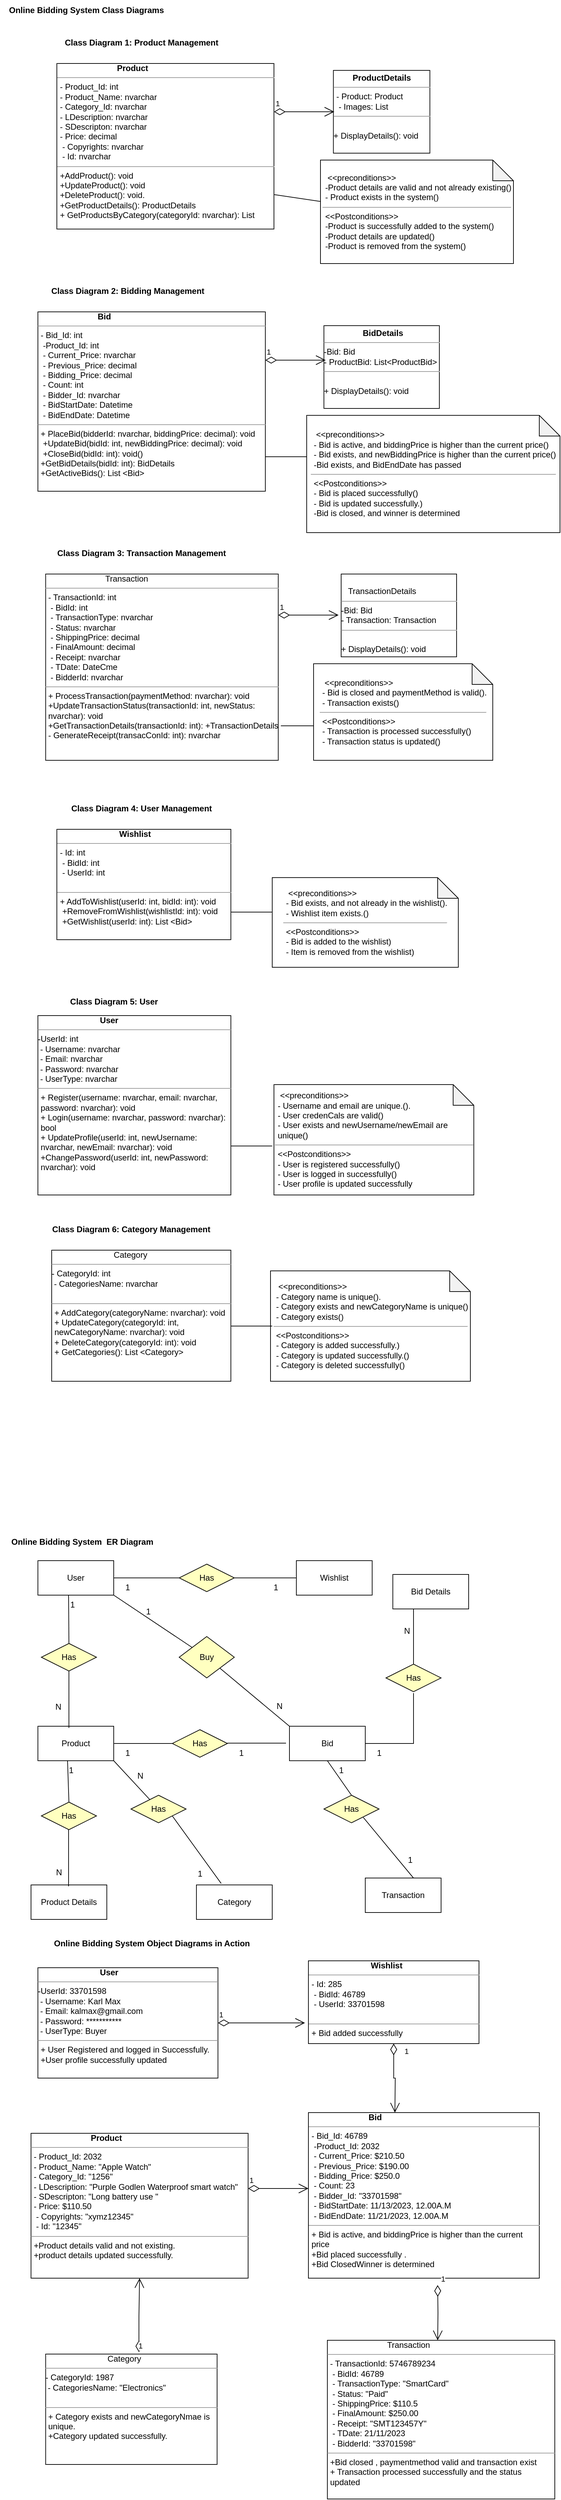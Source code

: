 <mxfile version="22.1.3" type="github">
  <diagram name="Page-1" id="OG9XARLu_X4fbzeJdVaa">
    <mxGraphModel dx="2646" dy="1519" grid="1" gridSize="10" guides="1" tooltips="1" connect="1" arrows="1" fold="1" page="1" pageScale="1" pageWidth="850" pageHeight="1100" math="0" shadow="0">
      <root>
        <mxCell id="0" />
        <mxCell id="1" parent="0" />
        <mxCell id="toqwwro1pnexpCAOvcfP-61" value="&amp;nbsp; &amp;nbsp; &amp;nbsp; &amp;nbsp; &amp;nbsp; &amp;nbsp; &amp;nbsp; &amp;nbsp; &amp;nbsp; &amp;nbsp; &amp;nbsp; &amp;nbsp; &amp;nbsp; &lt;b&gt;Product&lt;/b&gt;&lt;br&gt;&lt;hr size=&quot;1&quot;&gt;&lt;p style=&quot;margin:0px;margin-left:4px;&quot;&gt;- Product_Id: int&lt;/p&gt;&lt;p style=&quot;margin:0px;margin-left:4px;&quot;&gt;- Product_Name: nvarchar&lt;/p&gt;&lt;p style=&quot;margin:0px;margin-left:4px;&quot;&gt;- Category_Id: nvarchar&lt;/p&gt;&lt;p style=&quot;margin:0px;margin-left:4px;&quot;&gt;- LDescription: nvarchar&lt;br&gt;&lt;/p&gt;&lt;p style=&quot;margin:0px;margin-left:4px;&quot;&gt;- SDescripton: nvarchar&lt;br&gt;&lt;/p&gt;&lt;p style=&quot;margin:0px;margin-left:4px;&quot;&gt;- Price: decimal&amp;nbsp;&lt;/p&gt;&lt;p style=&quot;margin:0px;margin-left:4px;&quot;&gt;&amp;nbsp;- Copyrights: nvarchar&amp;nbsp;&lt;/p&gt;&lt;p style=&quot;margin:0px;margin-left:4px;&quot;&gt;&amp;nbsp;- Id: nvarchar&lt;/p&gt;&lt;hr size=&quot;1&quot;&gt;&lt;p style=&quot;margin:0px;margin-left:4px;&quot;&gt;+AddProduct(): void&amp;nbsp;&lt;/p&gt;&lt;p style=&quot;margin:0px;margin-left:4px;&quot;&gt;+UpdateProduct(): void&lt;br&gt;+DeleteProduct(): void.&lt;br&gt;+GetProductDetails(): ProductDetails&lt;br&gt;+ GetProductsByCategory(categoryId: nvarchar): List&lt;br&gt;&lt;/p&gt;" style="verticalAlign=top;align=left;overflow=fill;fontSize=12;fontFamily=Helvetica;html=1;whiteSpace=wrap;" parent="1" vertex="1">
          <mxGeometry x="-772.5" y="90" width="315" height="240" as="geometry" />
        </mxCell>
        <mxCell id="toqwwro1pnexpCAOvcfP-81" value="&lt;p style=&quot;border-color: var(--border-color); text-align: left; margin: 0px 0px 0px 4px;&quot;&gt;&amp;nbsp;&amp;lt;&amp;lt;preconditions&amp;gt;&amp;gt;&lt;/p&gt;&lt;p style=&quot;border-color: var(--border-color); text-align: left; margin: 0px 0px 0px 4px;&quot;&gt;-Product details are valid and not already existing()&lt;br style=&quot;border-color: var(--border-color);&quot;&gt;&lt;/p&gt;&lt;p style=&quot;border-color: var(--border-color); text-align: left; margin: 0px 0px 0px 4px;&quot;&gt;- Product exists in the system()&lt;br style=&quot;border-color: var(--border-color);&quot;&gt;&lt;/p&gt;&lt;hr style=&quot;border-color: var(--border-color); text-align: left;&quot; size=&quot;1&quot;&gt;&lt;p style=&quot;border-color: var(--border-color); text-align: left; margin: 0px 0px 0px 4px;&quot;&gt;&amp;lt;&amp;lt;Postconditions&amp;gt;&amp;gt;&lt;/p&gt;&lt;p style=&quot;border-color: var(--border-color); text-align: left; margin: 0px 0px 0px 4px;&quot;&gt;-Product is successfully added to the system()&lt;br style=&quot;border-color: var(--border-color);&quot;&gt;&lt;/p&gt;&lt;p style=&quot;border-color: var(--border-color); text-align: left; margin: 0px 0px 0px 4px;&quot;&gt;-Product details are updated()&lt;br style=&quot;border-color: var(--border-color);&quot;&gt;&lt;/p&gt;&lt;p style=&quot;border-color: var(--border-color); text-align: left; margin: 0px 0px 0px 4px;&quot;&gt;-Product is removed from the system()&lt;/p&gt;" style="shape=note;whiteSpace=wrap;html=1;backgroundOutline=1;darkOpacity=0.05;" parent="1" vertex="1">
          <mxGeometry x="-390" y="230" width="280" height="150" as="geometry" />
        </mxCell>
        <mxCell id="toqwwro1pnexpCAOvcfP-88" value="" style="endArrow=none;html=1;rounded=0;entryX=0;entryY=0.4;entryDx=0;entryDy=0;entryPerimeter=0;" parent="1" target="toqwwro1pnexpCAOvcfP-81" edge="1">
          <mxGeometry width="50" height="50" relative="1" as="geometry">
            <mxPoint x="-457.5" y="280" as="sourcePoint" />
            <mxPoint x="-397" y="280" as="targetPoint" />
            <Array as="points">
              <mxPoint x="-457.5" y="280" />
            </Array>
          </mxGeometry>
        </mxCell>
        <mxCell id="toqwwro1pnexpCAOvcfP-90" value="&lt;p style=&quot;margin:0px;margin-top:4px;text-align:center;&quot;&gt;&lt;b&gt;ProductDetails&lt;/b&gt;&lt;br&gt;&lt;/p&gt;&lt;hr size=&quot;1&quot;&gt;&lt;p style=&quot;margin:0px;margin-left:4px;&quot;&gt;- Product: Product&lt;/p&gt;&lt;p style=&quot;margin:0px;margin-left:4px;&quot;&gt;&amp;nbsp;- Images: List&amp;nbsp;&lt;br&gt;&lt;/p&gt;&lt;hr size=&quot;1&quot;&gt;&lt;p style=&quot;margin:0px;margin-left:4px;&quot;&gt;&amp;nbsp;&lt;/p&gt;+ DisplayDetails(): void&lt;p style=&quot;margin:0px;margin-left:4px;&quot;&gt;&lt;br&gt;&lt;/p&gt;" style="verticalAlign=top;align=left;overflow=fill;fontSize=12;fontFamily=Helvetica;html=1;whiteSpace=wrap;" parent="1" vertex="1">
          <mxGeometry x="-371.25" y="100" width="140" height="120" as="geometry" />
        </mxCell>
        <mxCell id="toqwwro1pnexpCAOvcfP-91" value="1" style="endArrow=open;html=1;endSize=12;startArrow=diamondThin;startSize=14;startFill=0;edgeStyle=orthogonalEdgeStyle;align=left;verticalAlign=bottom;rounded=0;" parent="1" edge="1">
          <mxGeometry x="-1" y="3" relative="1" as="geometry">
            <mxPoint x="-457.5" y="160" as="sourcePoint" />
            <mxPoint x="-370" y="160" as="targetPoint" />
          </mxGeometry>
        </mxCell>
        <mxCell id="toqwwro1pnexpCAOvcfP-92" value=" Class Diagram 1: Product Management" style="text;align=center;fontStyle=1;verticalAlign=middle;spacingLeft=3;spacingRight=3;strokeColor=none;rotatable=0;points=[[0,0.5],[1,0.5]];portConstraint=eastwest;html=1;" parent="1" vertex="1">
          <mxGeometry x="-810" y="40" width="320" height="40" as="geometry" />
        </mxCell>
        <mxCell id="toqwwro1pnexpCAOvcfP-93" value=" Class Diagram 2: Bidding Management" style="text;align=center;fontStyle=1;verticalAlign=middle;spacingLeft=3;spacingRight=3;strokeColor=none;rotatable=0;points=[[0,0.5],[1,0.5]];portConstraint=eastwest;html=1;" parent="1" vertex="1">
          <mxGeometry x="-830" y="400" width="320" height="40" as="geometry" />
        </mxCell>
        <mxCell id="toqwwro1pnexpCAOvcfP-94" value="&amp;nbsp; &amp;nbsp; &amp;nbsp; &amp;nbsp; &amp;nbsp; &amp;nbsp; &amp;nbsp; &amp;nbsp; &amp;nbsp; &amp;nbsp; &amp;nbsp; &amp;nbsp; &amp;nbsp;&lt;b&gt;  Bid&lt;/b&gt;&lt;br&gt;&lt;hr size=&quot;1&quot;&gt;&lt;p style=&quot;margin:0px;margin-left:4px;&quot;&gt;- Bid_Id: int&lt;/p&gt;&lt;p style=&quot;margin:0px;margin-left:4px;&quot;&gt;&amp;nbsp;-Product_Id: int&lt;/p&gt;&lt;p style=&quot;margin:0px;margin-left:4px;&quot;&gt;&amp;nbsp;- Current_Price: nvarchar&amp;nbsp;&lt;/p&gt;&lt;p style=&quot;margin:0px;margin-left:4px;&quot;&gt;&amp;nbsp;- Previous_Price: decimal&amp;nbsp;&lt;/p&gt;&lt;p style=&quot;margin:0px;margin-left:4px;&quot;&gt;&amp;nbsp;- Bidding_Price: decimal&lt;/p&gt;&lt;p style=&quot;margin:0px;margin-left:4px;&quot;&gt;&amp;nbsp;- Count: int&amp;nbsp;&lt;/p&gt;&lt;p style=&quot;margin:0px;margin-left:4px;&quot;&gt;&amp;nbsp;- Bidder_Id: nvarchar&amp;nbsp;&lt;/p&gt;&lt;p style=&quot;margin:0px;margin-left:4px;&quot;&gt;&amp;nbsp;- BidStartDate: Datetime&lt;/p&gt;&lt;p style=&quot;margin:0px;margin-left:4px;&quot;&gt;&amp;nbsp;- BidEndDate: Datetime&lt;br&gt;&lt;/p&gt;&lt;hr size=&quot;1&quot;&gt;&lt;p style=&quot;margin:0px;margin-left:4px;&quot;&gt;+ PlaceBid(bidderId: nvarchar, biddingPrice: decimal): void&lt;br&gt;&lt;/p&gt;&lt;p style=&quot;margin:0px;margin-left:4px;&quot;&gt;&amp;nbsp;+UpdateBid(bidId: int, newBiddingPrice: decimal): void&lt;br&gt;&lt;/p&gt;&lt;p style=&quot;margin:0px;margin-left:4px;&quot;&gt;&amp;nbsp;+CloseBid(bidId: int): void()&lt;br&gt;&lt;/p&gt;&lt;p style=&quot;margin:0px;margin-left:4px;&quot;&gt;+GetBidDetails(bidId: int): BidDetails&lt;br&gt;+GetActiveBids(): List &amp;lt;Bid&amp;gt;&lt;br&gt;&lt;/p&gt;" style="verticalAlign=top;align=left;overflow=fill;fontSize=12;fontFamily=Helvetica;html=1;whiteSpace=wrap;" parent="1" vertex="1">
          <mxGeometry x="-800" y="450" width="330" height="260" as="geometry" />
        </mxCell>
        <mxCell id="toqwwro1pnexpCAOvcfP-95" value="&lt;p style=&quot;border-color: var(--border-color); text-align: left; margin: 0px 0px 0px 4px;&quot;&gt;&amp;nbsp;&amp;lt;&amp;lt;preconditions&amp;gt;&amp;gt;&lt;/p&gt;&lt;p style=&quot;border-color: var(--border-color); text-align: left; margin: 0px 0px 0px 4px;&quot;&gt;- Bid is active, and biddingPrice is higher than the current price()&lt;br style=&quot;border-color: var(--border-color);&quot;&gt;&lt;/p&gt;&lt;p style=&quot;border-color: var(--border-color); text-align: left; margin: 0px 0px 0px 4px;&quot;&gt;- Bid exists, and newBiddingPrice is higher than the current price()&lt;br style=&quot;border-color: var(--border-color);&quot;&gt;&lt;/p&gt;&lt;p style=&quot;border-color: var(--border-color); text-align: left; margin: 0px 0px 0px 4px;&quot;&gt;-Bid exists, and BidEndDate has passed&lt;/p&gt;&lt;hr style=&quot;border-color: var(--border-color); text-align: left;&quot; size=&quot;1&quot;&gt;&lt;p style=&quot;border-color: var(--border-color); text-align: left; margin: 0px 0px 0px 4px;&quot;&gt;&amp;lt;&amp;lt;Postconditions&amp;gt;&amp;gt;&lt;/p&gt;&lt;p style=&quot;border-color: var(--border-color); text-align: left; margin: 0px 0px 0px 4px;&quot;&gt;- Bid is placed successfully()&lt;br style=&quot;border-color: var(--border-color);&quot;&gt;&lt;/p&gt;&lt;p style=&quot;border-color: var(--border-color); text-align: left; margin: 0px 0px 0px 4px;&quot;&gt;- Bid is updated successfully.)&lt;br style=&quot;border-color: var(--border-color);&quot;&gt;&lt;/p&gt;&lt;p style=&quot;border-color: var(--border-color); text-align: left; margin: 0px 0px 0px 4px;&quot;&gt;-Bid is closed, and winner is determined&lt;/p&gt;" style="shape=note;whiteSpace=wrap;html=1;backgroundOutline=1;darkOpacity=0.05;" parent="1" vertex="1">
          <mxGeometry x="-410" y="600" width="367.5" height="170" as="geometry" />
        </mxCell>
        <mxCell id="toqwwro1pnexpCAOvcfP-96" value="" style="endArrow=none;html=1;rounded=0;" parent="1" edge="1">
          <mxGeometry width="50" height="50" relative="1" as="geometry">
            <mxPoint x="-470" y="660" as="sourcePoint" />
            <mxPoint x="-410" y="660" as="targetPoint" />
            <Array as="points">
              <mxPoint x="-470" y="660" />
            </Array>
          </mxGeometry>
        </mxCell>
        <mxCell id="toqwwro1pnexpCAOvcfP-97" value="&lt;p style=&quot;margin:0px;margin-top:4px;text-align:center;&quot;&gt;&lt;b&gt;&amp;nbsp;BidDetails&lt;br&gt;&lt;/b&gt;&lt;/p&gt;&lt;hr size=&quot;1&quot;&gt;&lt;p style=&quot;margin:0px;margin-left:4px;&quot;&gt;&lt;/p&gt;-Bid: Bid&lt;br&gt;- ProductBid: List&amp;lt;ProductBid&amp;gt;&lt;hr size=&quot;1&quot;&gt;&lt;p style=&quot;margin:0px;margin-left:4px;&quot;&gt;&amp;nbsp;&lt;/p&gt;+ DisplayDetails(): void&lt;p style=&quot;margin:0px;margin-left:4px;&quot;&gt;&lt;br&gt;&lt;/p&gt;" style="verticalAlign=top;align=left;overflow=fill;fontSize=12;fontFamily=Helvetica;html=1;whiteSpace=wrap;" parent="1" vertex="1">
          <mxGeometry x="-385" y="470" width="167.5" height="120" as="geometry" />
        </mxCell>
        <mxCell id="toqwwro1pnexpCAOvcfP-98" value="1" style="endArrow=open;html=1;endSize=12;startArrow=diamondThin;startSize=14;startFill=0;edgeStyle=orthogonalEdgeStyle;align=left;verticalAlign=bottom;rounded=0;" parent="1" edge="1">
          <mxGeometry x="-1" y="3" relative="1" as="geometry">
            <mxPoint x="-470" y="520" as="sourcePoint" />
            <mxPoint x="-382.5" y="520" as="targetPoint" />
            <Array as="points">
              <mxPoint x="-435" y="520" />
              <mxPoint x="-435" y="520" />
            </Array>
          </mxGeometry>
        </mxCell>
        <mxCell id="toqwwro1pnexpCAOvcfP-99" value=" Class Diagram 3: Transaction Management" style="text;align=center;fontStyle=1;verticalAlign=middle;spacingLeft=3;spacingRight=3;strokeColor=none;rotatable=0;points=[[0,0.5],[1,0.5]];portConstraint=eastwest;html=1;" parent="1" vertex="1">
          <mxGeometry x="-810" y="780" width="320" height="40" as="geometry" />
        </mxCell>
        <mxCell id="toqwwro1pnexpCAOvcfP-101" value="&amp;nbsp; &amp;nbsp; &amp;nbsp; &amp;nbsp; &amp;nbsp; &amp;nbsp; &amp;nbsp; &amp;nbsp; &amp;nbsp; &amp;nbsp; &amp;nbsp; &amp;nbsp; &amp;nbsp;&lt;b&gt;&amp;nbsp;&lt;/b&gt;Transaction&lt;br&gt;&lt;hr size=&quot;1&quot;&gt;&lt;p style=&quot;margin:0px;margin-left:4px;&quot;&gt;- TransactionId: int&amp;nbsp;&lt;/p&gt;&lt;p style=&quot;margin:0px;margin-left:4px;&quot;&gt;&amp;nbsp;- BidId: int&amp;nbsp;&lt;/p&gt;&lt;p style=&quot;margin:0px;margin-left:4px;&quot;&gt;&amp;nbsp;- TransactionType: nvarchar&lt;/p&gt;&lt;p style=&quot;margin:0px;margin-left:4px;&quot;&gt;&amp;nbsp;- Status: nvarchar&amp;nbsp;&lt;/p&gt;&lt;p style=&quot;margin:0px;margin-left:4px;&quot;&gt;&amp;nbsp;- ShippingPrice: decimal&amp;nbsp;&lt;/p&gt;&lt;p style=&quot;margin:0px;margin-left:4px;&quot;&gt;&amp;nbsp;- FinalAmount: decimal&amp;nbsp;&lt;/p&gt;&lt;p style=&quot;margin:0px;margin-left:4px;&quot;&gt;&amp;nbsp;- Receipt: nvarchar&amp;nbsp;&lt;/p&gt;&lt;p style=&quot;margin:0px;margin-left:4px;&quot;&gt;&amp;nbsp;- TDate: DateCme&amp;nbsp;&lt;/p&gt;&lt;p style=&quot;margin:0px;margin-left:4px;&quot;&gt;&amp;nbsp;- BidderId: nvarchar&lt;br&gt;&lt;/p&gt;&lt;hr size=&quot;1&quot;&gt;&lt;p style=&quot;margin:0px;margin-left:4px;&quot;&gt;+ ProcessTransaction(paymentMethod: nvarchar): void&lt;br&gt;&lt;/p&gt;&lt;p style=&quot;margin:0px;margin-left:4px;&quot;&gt;+UpdateTransactionStatus(transactionId: int, newStatus: nvarchar): void&lt;br&gt;&lt;/p&gt;&lt;p style=&quot;margin:0px;margin-left:4px;&quot;&gt;+GetTransactionDetails(transactionId: int): +TransactionDetails&lt;br&gt; - GenerateReceipt(transacConId: int): nvarchar&lt;br&gt;&lt;/p&gt;" style="verticalAlign=top;align=left;overflow=fill;fontSize=12;fontFamily=Helvetica;html=1;whiteSpace=wrap;" parent="1" vertex="1">
          <mxGeometry x="-788.75" y="830" width="337.5" height="270" as="geometry" />
        </mxCell>
        <mxCell id="toqwwro1pnexpCAOvcfP-102" value="&lt;p style=&quot;border-color: var(--border-color); text-align: left; margin: 0px 0px 0px 4px;&quot;&gt;&amp;nbsp;&amp;lt;&amp;lt;preconditions&amp;gt;&amp;gt;&lt;/p&gt;&lt;p style=&quot;border-color: var(--border-color); text-align: left; margin: 0px 0px 0px 4px;&quot;&gt;-  Bid is closed and paymentMethod is valid().&lt;br style=&quot;border-color: var(--border-color);&quot;&gt;&lt;/p&gt;&lt;p style=&quot;border-color: var(--border-color); text-align: left; margin: 0px 0px 0px 4px;&quot;&gt;-  Transaction exists()&lt;/p&gt;&lt;hr style=&quot;border-color: var(--border-color); text-align: left;&quot; size=&quot;1&quot;&gt;&lt;p style=&quot;border-color: var(--border-color); text-align: left; margin: 0px 0px 0px 4px;&quot;&gt;&amp;lt;&amp;lt;Postconditions&amp;gt;&amp;gt;&lt;/p&gt;&lt;p style=&quot;border-color: var(--border-color); text-align: left; margin: 0px 0px 0px 4px;&quot;&gt;-  Transaction is processed successfully()&lt;br style=&quot;border-color: var(--border-color);&quot;&gt;&lt;/p&gt;&lt;p style=&quot;border-color: var(--border-color); text-align: left; margin: 0px 0px 0px 4px;&quot;&gt;-  Transaction status is updated()&lt;/p&gt;" style="shape=note;whiteSpace=wrap;html=1;backgroundOutline=1;darkOpacity=0.05;" parent="1" vertex="1">
          <mxGeometry x="-400" y="960" width="260" height="140" as="geometry" />
        </mxCell>
        <mxCell id="toqwwro1pnexpCAOvcfP-103" value="" style="endArrow=none;html=1;rounded=0;" parent="1" edge="1">
          <mxGeometry width="50" height="50" relative="1" as="geometry">
            <mxPoint x="-447.5" y="1050" as="sourcePoint" />
            <mxPoint x="-400" y="1050" as="targetPoint" />
            <Array as="points">
              <mxPoint x="-447.5" y="1050" />
            </Array>
          </mxGeometry>
        </mxCell>
        <mxCell id="toqwwro1pnexpCAOvcfP-104" value="&lt;p style=&quot;margin:0px;margin-top:4px;text-align:center;&quot;&gt;&lt;b&gt;&amp;nbsp;&lt;br&gt;&lt;/b&gt;&lt;/p&gt;&amp;nbsp; &amp;nbsp;TransactionDetails&lt;hr size=&quot;1&quot;&gt;&lt;p style=&quot;margin:0px;margin-left:4px;&quot;&gt;&lt;/p&gt;-Bid: Bid&lt;br&gt;-  Transaction: Transaction&lt;hr size=&quot;1&quot;&gt;&lt;p style=&quot;margin:0px;margin-left:4px;&quot;&gt;&amp;nbsp;&lt;/p&gt;+ DisplayDetails(): void&lt;p style=&quot;margin:0px;margin-left:4px;&quot;&gt;&lt;br&gt;&lt;/p&gt;" style="verticalAlign=top;align=left;overflow=fill;fontSize=12;fontFamily=Helvetica;html=1;whiteSpace=wrap;" parent="1" vertex="1">
          <mxGeometry x="-360" y="830" width="167.5" height="120" as="geometry" />
        </mxCell>
        <mxCell id="toqwwro1pnexpCAOvcfP-105" value="1" style="endArrow=open;html=1;endSize=12;startArrow=diamondThin;startSize=14;startFill=0;edgeStyle=orthogonalEdgeStyle;align=left;verticalAlign=bottom;rounded=0;" parent="1" edge="1">
          <mxGeometry x="-1" y="3" relative="1" as="geometry">
            <mxPoint x="-451.25" y="889.5" as="sourcePoint" />
            <mxPoint x="-363.75" y="889.5" as="targetPoint" />
          </mxGeometry>
        </mxCell>
        <mxCell id="toqwwro1pnexpCAOvcfP-108" value="  Class Diagram 4: User Management" style="text;align=center;fontStyle=1;verticalAlign=middle;spacingLeft=3;spacingRight=3;strokeColor=none;rotatable=0;points=[[0,0.5],[1,0.5]];portConstraint=eastwest;html=1;" parent="1" vertex="1">
          <mxGeometry x="-810" y="1140" width="320" height="60" as="geometry" />
        </mxCell>
        <mxCell id="toqwwro1pnexpCAOvcfP-109" value="&amp;nbsp; &amp;nbsp; &amp;nbsp; &amp;nbsp; &amp;nbsp; &amp;nbsp; &amp;nbsp; &amp;nbsp; &amp;nbsp; &amp;nbsp; &amp;nbsp; &amp;nbsp; &amp;nbsp;&lt;b&gt;&amp;nbsp;&lt;/b&gt; &lt;b&gt;Wishlist&lt;/b&gt;&lt;br&gt;&lt;hr size=&quot;1&quot;&gt;&lt;p style=&quot;margin:0px;margin-left:4px;&quot;&gt;- Id: int&amp;nbsp;&lt;/p&gt;&lt;p style=&quot;margin:0px;margin-left:4px;&quot;&gt;&amp;nbsp;- BidId: int&lt;/p&gt;&lt;p style=&quot;margin:0px;margin-left:4px;&quot;&gt;&amp;nbsp;- UserId: int&lt;br&gt;&lt;/p&gt;&lt;p style=&quot;margin:0px;margin-left:4px;&quot;&gt;&lt;br&gt;&lt;/p&gt;&lt;hr size=&quot;1&quot;&gt;&lt;p style=&quot;border-color: var(--border-color); margin: 0px 0px 0px 4px;&quot;&gt;+ AddToWishlist(userId: int, bidId: int): void&lt;br style=&quot;border-color: var(--border-color);&quot;&gt;&lt;/p&gt;&lt;p style=&quot;border-color: var(--border-color); margin: 0px 0px 0px 4px;&quot;&gt;&amp;nbsp;+RemoveFromWishlist(wishlistId: int): void&lt;br style=&quot;border-color: var(--border-color);&quot;&gt;&lt;/p&gt;&lt;p style=&quot;border-color: var(--border-color); margin: 0px 0px 0px 4px;&quot;&gt;&amp;nbsp;+GetWishlist(userId: int): List &amp;lt;Bid&amp;gt;&lt;/p&gt;" style="verticalAlign=top;align=left;overflow=fill;fontSize=12;fontFamily=Helvetica;html=1;whiteSpace=wrap;" parent="1" vertex="1">
          <mxGeometry x="-772.5" y="1200" width="252.5" height="160" as="geometry" />
        </mxCell>
        <mxCell id="toqwwro1pnexpCAOvcfP-110" value="&lt;p style=&quot;border-color: var(--border-color); text-align: left; margin: 0px 0px 0px 4px;&quot;&gt;&amp;nbsp;&amp;lt;&amp;lt;preconditions&amp;gt;&amp;gt;&lt;/p&gt;&lt;p style=&quot;border-color: var(--border-color); text-align: left; margin: 0px 0px 0px 4px;&quot;&gt;-   Bid exists, and not already in the wishlist().&lt;br style=&quot;border-color: var(--border-color);&quot;&gt;&lt;/p&gt;&lt;p style=&quot;border-color: var(--border-color); text-align: left; margin: 0px 0px 0px 4px;&quot;&gt;-   Wishlist item exists.()&lt;/p&gt;&lt;hr style=&quot;border-color: var(--border-color); text-align: left;&quot; size=&quot;1&quot;&gt;&lt;p style=&quot;border-color: var(--border-color); text-align: left; margin: 0px 0px 0px 4px;&quot;&gt;&amp;lt;&amp;lt;Postconditions&amp;gt;&amp;gt;&lt;/p&gt;&lt;p style=&quot;border-color: var(--border-color); text-align: left; margin: 0px 0px 0px 4px;&quot;&gt;-   Bid is added to the wishlist)&lt;br style=&quot;border-color: var(--border-color);&quot;&gt;&lt;/p&gt;&lt;p style=&quot;border-color: var(--border-color); text-align: left; margin: 0px 0px 0px 4px;&quot;&gt;-   Item is removed from the wishlist)&lt;/p&gt;" style="shape=note;whiteSpace=wrap;html=1;backgroundOutline=1;darkOpacity=0.05;" parent="1" vertex="1">
          <mxGeometry x="-460" y="1270" width="270" height="130" as="geometry" />
        </mxCell>
        <mxCell id="toqwwro1pnexpCAOvcfP-114" value="" style="endArrow=none;html=1;rounded=0;" parent="1" edge="1">
          <mxGeometry width="50" height="50" relative="1" as="geometry">
            <mxPoint x="-520" y="1320" as="sourcePoint" />
            <mxPoint x="-460" y="1320" as="targetPoint" />
            <Array as="points">
              <mxPoint x="-520" y="1320" />
            </Array>
          </mxGeometry>
        </mxCell>
        <mxCell id="toqwwro1pnexpCAOvcfP-115" value="   Class Diagram 5: User" style="text;align=center;fontStyle=1;verticalAlign=middle;spacingLeft=3;spacingRight=3;strokeColor=none;rotatable=0;points=[[0,0.5],[1,0.5]];portConstraint=eastwest;html=1;" parent="1" vertex="1">
          <mxGeometry x="-810" y="1420" width="240" height="60" as="geometry" />
        </mxCell>
        <mxCell id="toqwwro1pnexpCAOvcfP-116" value="&amp;nbsp; &amp;nbsp; &amp;nbsp; &amp;nbsp; &amp;nbsp; &amp;nbsp; &amp;nbsp; &amp;nbsp; &amp;nbsp; &amp;nbsp; &amp;nbsp; &amp;nbsp; &amp;nbsp;&lt;b&gt;&amp;nbsp;&amp;nbsp;User&lt;/b&gt;&lt;br&gt;&lt;hr size=&quot;1&quot;&gt;&lt;p style=&quot;margin:0px;margin-left:4px;&quot;&gt;&lt;/p&gt;-UserId: int&lt;br&gt;&amp;nbsp;- Username: nvarchar&lt;br&gt;&amp;nbsp;- Email: nvarchar&lt;br&gt;&amp;nbsp;- Password: nvarchar&lt;br&gt;&amp;nbsp;- UserType: nvarchar&lt;hr size=&quot;1&quot;&gt;&lt;p style=&quot;border-color: var(--border-color); margin: 0px 0px 0px 4px;&quot;&gt;+ Register(username: nvarchar, email: nvarchar, password: nvarchar): void&lt;br&gt;&lt;/p&gt;&lt;p style=&quot;border-color: var(--border-color); margin: 0px 0px 0px 4px;&quot;&gt;+ Login(username: nvarchar, password: nvarchar): bool&lt;br&gt;&lt;/p&gt;&lt;p style=&quot;border-color: var(--border-color); margin: 0px 0px 0px 4px;&quot;&gt;+ UpdateProfile(userId: int, newUsername: nvarchar, newEmail: nvarchar): void&lt;br&gt;&lt;/p&gt;&lt;p style=&quot;border-color: var(--border-color); margin: 0px 0px 0px 4px;&quot;&gt;+ChangePassword(userId: int, newPassword: nvarchar): void&lt;br&gt;&lt;/p&gt;" style="verticalAlign=top;align=left;overflow=fill;fontSize=12;fontFamily=Helvetica;html=1;whiteSpace=wrap;" parent="1" vertex="1">
          <mxGeometry x="-800" y="1470" width="280" height="260" as="geometry" />
        </mxCell>
        <mxCell id="toqwwro1pnexpCAOvcfP-117" value="&lt;p style=&quot;border-color: var(--border-color); text-align: left; margin: 0px 0px 0px 4px;&quot;&gt;&amp;nbsp;&amp;lt;&amp;lt;preconditions&amp;gt;&amp;gt;&lt;/p&gt;&lt;p style=&quot;border-color: var(--border-color); text-align: left; margin: 0px 0px 0px 4px;&quot;&gt;-    Username and email are unique.().&lt;br style=&quot;border-color: var(--border-color);&quot;&gt;&lt;/p&gt;&lt;p style=&quot;border-color: var(--border-color); text-align: left; margin: 0px 0px 0px 4px;&quot;&gt;-    User credenCals are valid()&lt;/p&gt;&lt;p style=&quot;border-color: var(--border-color); text-align: left; margin: 0px 0px 0px 4px;&quot;&gt;- User exists and newUsername/newEmail are unique()&lt;br&gt;&lt;/p&gt;&lt;hr style=&quot;border-color: var(--border-color); text-align: left;&quot; size=&quot;1&quot;&gt;&lt;p style=&quot;border-color: var(--border-color); text-align: left; margin: 0px 0px 0px 4px;&quot;&gt;&amp;lt;&amp;lt;Postconditions&amp;gt;&amp;gt;&lt;/p&gt;&lt;p style=&quot;border-color: var(--border-color); text-align: left; margin: 0px 0px 0px 4px;&quot;&gt;-    User is registered successfully()&lt;br style=&quot;border-color: var(--border-color);&quot;&gt;&lt;/p&gt;&lt;p style=&quot;border-color: var(--border-color); text-align: left; margin: 0px 0px 0px 4px;&quot;&gt;- User is logged in successfully()&lt;/p&gt;&lt;p style=&quot;border-color: var(--border-color); text-align: left; margin: 0px 0px 0px 4px;&quot;&gt;- User profile is updated successfully&lt;br&gt;&lt;/p&gt;" style="shape=note;whiteSpace=wrap;html=1;backgroundOutline=1;darkOpacity=0.05;" parent="1" vertex="1">
          <mxGeometry x="-457.5" y="1570" width="290" height="160" as="geometry" />
        </mxCell>
        <mxCell id="toqwwro1pnexpCAOvcfP-118" value="" style="endArrow=none;html=1;rounded=0;" parent="1" edge="1">
          <mxGeometry width="50" height="50" relative="1" as="geometry">
            <mxPoint x="-520" y="1659" as="sourcePoint" />
            <mxPoint x="-460" y="1659" as="targetPoint" />
            <Array as="points">
              <mxPoint x="-520" y="1659" />
            </Array>
          </mxGeometry>
        </mxCell>
        <mxCell id="toqwwro1pnexpCAOvcfP-120" value="&amp;nbsp; &amp;nbsp; &amp;nbsp; &amp;nbsp; &amp;nbsp; &amp;nbsp; &amp;nbsp; &amp;nbsp; &amp;nbsp; &amp;nbsp; &amp;nbsp; &amp;nbsp; &amp;nbsp;&lt;b&gt;&amp;nbsp;&lt;/b&gt; Category&lt;br&gt;&lt;hr size=&quot;1&quot;&gt;&lt;p style=&quot;margin:0px;margin-left:4px;&quot;&gt;&lt;/p&gt;- CategoryId: int&lt;br&gt;&amp;nbsp;- CategoriesName: nvarchar&lt;br&gt;&lt;br&gt;&lt;hr size=&quot;1&quot;&gt;&lt;p style=&quot;border-color: var(--border-color); margin: 0px 0px 0px 4px;&quot;&gt;+ AddCategory(categoryName: nvarchar): void&lt;br&gt;&lt;/p&gt;&lt;p style=&quot;border-color: var(--border-color); margin: 0px 0px 0px 4px;&quot;&gt;+ UpdateCategory(categoryId: int, newCategoryName: nvarchar): void&lt;/p&gt;&lt;p style=&quot;border-color: var(--border-color); margin: 0px 0px 0px 4px;&quot;&gt;+ DeleteCategory(categoryId: int): void&lt;br&gt;&lt;/p&gt;&lt;p style=&quot;border-color: var(--border-color); margin: 0px 0px 0px 4px;&quot;&gt;+ GetCategories(): List &amp;lt;Category&amp;gt;&lt;br&gt;&lt;/p&gt;" style="verticalAlign=top;align=left;overflow=fill;fontSize=12;fontFamily=Helvetica;html=1;whiteSpace=wrap;" parent="1" vertex="1">
          <mxGeometry x="-780" y="1810" width="260" height="190" as="geometry" />
        </mxCell>
        <mxCell id="toqwwro1pnexpCAOvcfP-121" value="&lt;p style=&quot;border-color: var(--border-color); text-align: left; margin: 0px 0px 0px 4px;&quot;&gt;&amp;nbsp;&amp;lt;&amp;lt;preconditions&amp;gt;&amp;gt;&lt;/p&gt;&lt;p style=&quot;border-color: var(--border-color); text-align: left; margin: 0px 0px 0px 4px;&quot;&gt;-     Category name is unique().&lt;br style=&quot;border-color: var(--border-color);&quot;&gt;&lt;/p&gt;&lt;p style=&quot;border-color: var(--border-color); text-align: left; margin: 0px 0px 0px 4px;&quot;&gt;-    Category exists and newCategoryName is unique()&lt;/p&gt;&lt;p style=&quot;border-color: var(--border-color); text-align: left; margin: 0px 0px 0px 4px;&quot;&gt;-  Category exists()&lt;br&gt;&lt;/p&gt;&lt;hr style=&quot;border-color: var(--border-color); text-align: left;&quot; size=&quot;1&quot;&gt;&lt;p style=&quot;border-color: var(--border-color); text-align: left; margin: 0px 0px 0px 4px;&quot;&gt;&amp;lt;&amp;lt;Postconditions&amp;gt;&amp;gt;&lt;/p&gt;&lt;p style=&quot;border-color: var(--border-color); text-align: left; margin: 0px 0px 0px 4px;&quot;&gt;-     Category is added successfully.)&lt;br style=&quot;border-color: var(--border-color);&quot;&gt;&lt;/p&gt;&lt;p style=&quot;border-color: var(--border-color); text-align: left; margin: 0px 0px 0px 4px;&quot;&gt;-  Category is updated successfully.()&lt;/p&gt;&lt;p style=&quot;border-color: var(--border-color); text-align: left; margin: 0px 0px 0px 4px;&quot;&gt;-  Category is deleted successfully()&lt;br&gt;&lt;/p&gt;" style="shape=note;whiteSpace=wrap;html=1;backgroundOutline=1;darkOpacity=0.05;" parent="1" vertex="1">
          <mxGeometry x="-462.5" y="1840" width="290" height="160" as="geometry" />
        </mxCell>
        <mxCell id="toqwwro1pnexpCAOvcfP-122" value="" style="endArrow=none;html=1;rounded=0;" parent="1" edge="1">
          <mxGeometry width="50" height="50" relative="1" as="geometry">
            <mxPoint x="-520" y="1920" as="sourcePoint" />
            <mxPoint x="-460" y="1920" as="targetPoint" />
            <Array as="points">
              <mxPoint x="-520" y="1920" />
            </Array>
          </mxGeometry>
        </mxCell>
        <mxCell id="toqwwro1pnexpCAOvcfP-123" value="    Class Diagram 6: Category Management" style="text;align=center;fontStyle=1;verticalAlign=middle;spacingLeft=3;spacingRight=3;strokeColor=none;rotatable=0;points=[[0,0.5],[1,0.5]];portConstraint=eastwest;html=1;" parent="1" vertex="1">
          <mxGeometry x="-810" y="1750" width="290" height="60" as="geometry" />
        </mxCell>
        <mxCell id="Ex11wSimxwhSGa5WxFOl-30" value="&amp;nbsp; &amp;nbsp; &amp;nbsp; &amp;nbsp; &amp;nbsp; &amp;nbsp; &amp;nbsp; &amp;nbsp; &amp;nbsp; &amp;nbsp; &amp;nbsp; &amp;nbsp; &amp;nbsp;&lt;b&gt;&amp;nbsp;&lt;/b&gt; Category&lt;br&gt;&lt;hr size=&quot;1&quot;&gt;&lt;p style=&quot;margin:0px;margin-left:4px;&quot;&gt;&lt;/p&gt;- CategoryId: 1987&lt;br&gt;&amp;nbsp;- CategoriesName: &quot;Electronics&quot;&lt;br&gt;&lt;br&gt;&lt;hr size=&quot;1&quot;&gt;&lt;p style=&quot;border-color: var(--border-color); margin: 0px 0px 0px 4px;&quot;&gt;+ Category exists and newCategoryNmae is unique.&lt;/p&gt;&lt;p style=&quot;border-color: var(--border-color); margin: 0px 0px 0px 4px;&quot;&gt;+Category updated successfully.&lt;/p&gt;" style="verticalAlign=top;align=left;overflow=fill;fontSize=12;fontFamily=Helvetica;html=1;whiteSpace=wrap;" vertex="1" parent="1">
          <mxGeometry x="-788.75" y="3410" width="248.75" height="160" as="geometry" />
        </mxCell>
        <mxCell id="Ex11wSimxwhSGa5WxFOl-36" value="Online Bidding System Object Diagrams in Action" style="text;align=center;fontStyle=1;verticalAlign=middle;spacingLeft=3;spacingRight=3;strokeColor=none;rotatable=0;points=[[0,0.5],[1,0.5]];portConstraint=eastwest;html=1;" vertex="1" parent="1">
          <mxGeometry x="-795" y="2800" width="320" height="30" as="geometry" />
        </mxCell>
        <mxCell id="Ex11wSimxwhSGa5WxFOl-40" value="&amp;nbsp; &amp;nbsp; &amp;nbsp; &amp;nbsp; &amp;nbsp; &amp;nbsp; &amp;nbsp; &amp;nbsp; &amp;nbsp; &amp;nbsp; &amp;nbsp; &amp;nbsp; &amp;nbsp;&lt;b&gt;&amp;nbsp; User&lt;/b&gt;&lt;br&gt;&lt;hr size=&quot;1&quot;&gt;&lt;p style=&quot;margin:0px;margin-left:4px;&quot;&gt;&lt;/p&gt;-UserId: 33701598&lt;br&gt;&amp;nbsp;- Username: Karl Max&lt;br&gt;&amp;nbsp;- Email: kalmax@gmail.com&lt;br&gt;&amp;nbsp;- Password: ***********&lt;br&gt;&amp;nbsp;- UserType: Buyer&lt;hr size=&quot;1&quot;&gt;&lt;p style=&quot;border-color: var(--border-color); margin: 0px 0px 0px 4px;&quot;&gt;+ User Registered and logged in Successfully.&lt;/p&gt;&lt;p style=&quot;border-color: var(--border-color); margin: 0px 0px 0px 4px;&quot;&gt;+User profile successfully updated&lt;/p&gt;" style="verticalAlign=top;align=left;overflow=fill;fontSize=12;fontFamily=Helvetica;html=1;whiteSpace=wrap;" vertex="1" parent="1">
          <mxGeometry x="-800" y="2850" width="261.25" height="160" as="geometry" />
        </mxCell>
        <mxCell id="Ex11wSimxwhSGa5WxFOl-43" value="&amp;nbsp; &amp;nbsp; &amp;nbsp; &amp;nbsp; &amp;nbsp; &amp;nbsp; &amp;nbsp; &amp;nbsp; &amp;nbsp; &amp;nbsp; &amp;nbsp; &amp;nbsp; &amp;nbsp;&lt;b&gt;&amp;nbsp;&lt;/b&gt; &lt;b&gt;Wishlist&lt;/b&gt;&lt;br&gt;&lt;hr size=&quot;1&quot;&gt;&lt;p style=&quot;margin:0px;margin-left:4px;&quot;&gt;- Id: 285&lt;/p&gt;&lt;p style=&quot;margin:0px;margin-left:4px;&quot;&gt;&amp;nbsp;- BidId: 46789&lt;/p&gt;&lt;p style=&quot;margin:0px;margin-left:4px;&quot;&gt;&amp;nbsp;- UserId: 33701598&lt;br&gt;&lt;/p&gt;&lt;p style=&quot;margin:0px;margin-left:4px;&quot;&gt;&lt;br&gt;&lt;/p&gt;&lt;hr size=&quot;1&quot;&gt;&lt;p style=&quot;border-color: var(--border-color); margin: 0px 0px 0px 4px;&quot;&gt;+ Bid added successfully&lt;/p&gt;" style="verticalAlign=top;align=left;overflow=fill;fontSize=12;fontFamily=Helvetica;html=1;whiteSpace=wrap;" vertex="1" parent="1">
          <mxGeometry x="-407.5" y="2840" width="247.5" height="120" as="geometry" />
        </mxCell>
        <mxCell id="Ex11wSimxwhSGa5WxFOl-44" value="&amp;nbsp; &amp;nbsp; &amp;nbsp; &amp;nbsp; &amp;nbsp; &amp;nbsp; &amp;nbsp; &amp;nbsp; &amp;nbsp; &amp;nbsp; &amp;nbsp; &amp;nbsp; &amp;nbsp; &lt;b&gt;Product&lt;/b&gt;&lt;br&gt;&lt;hr size=&quot;1&quot;&gt;&lt;p style=&quot;margin:0px;margin-left:4px;&quot;&gt;- Product_Id: 2032&lt;/p&gt;&lt;p style=&quot;margin:0px;margin-left:4px;&quot;&gt;- Product_Name: &quot;Apple Watch&quot;&lt;/p&gt;&lt;p style=&quot;margin:0px;margin-left:4px;&quot;&gt;- Category_Id: &quot;1256&quot;&lt;/p&gt;&lt;p style=&quot;margin:0px;margin-left:4px;&quot;&gt;- LDescription: &quot;Purple Godlen Waterproof smart watch&quot;&lt;br&gt;&lt;/p&gt;&lt;p style=&quot;margin:0px;margin-left:4px;&quot;&gt;- SDescripton: &quot;Long battery use &quot;&lt;br&gt;&lt;/p&gt;&lt;p style=&quot;margin:0px;margin-left:4px;&quot;&gt;- Price: $110.50&lt;/p&gt;&lt;p style=&quot;margin:0px;margin-left:4px;&quot;&gt;&amp;nbsp;- Copyrights: &quot;xymz12345&quot;&amp;nbsp;&lt;/p&gt;&lt;p style=&quot;margin:0px;margin-left:4px;&quot;&gt;&amp;nbsp;- Id: &quot;12345&quot;&lt;/p&gt;&lt;hr size=&quot;1&quot;&gt;&lt;p style=&quot;margin:0px;margin-left:4px;&quot;&gt;+Product details valid and not existing.&lt;/p&gt;&lt;p style=&quot;margin:0px;margin-left:4px;&quot;&gt;+product details updated successfully.&lt;/p&gt;" style="verticalAlign=top;align=left;overflow=fill;fontSize=12;fontFamily=Helvetica;html=1;whiteSpace=wrap;" vertex="1" parent="1">
          <mxGeometry x="-810" y="3090" width="315" height="210" as="geometry" />
        </mxCell>
        <mxCell id="Ex11wSimxwhSGa5WxFOl-45" value="&amp;nbsp; &amp;nbsp; &amp;nbsp; &amp;nbsp; &amp;nbsp; &amp;nbsp; &amp;nbsp; &amp;nbsp; &amp;nbsp; &amp;nbsp; &amp;nbsp; &amp;nbsp; &amp;nbsp;&lt;b&gt;  Bid&lt;/b&gt;&lt;br&gt;&lt;hr size=&quot;1&quot;&gt;&lt;p style=&quot;margin:0px;margin-left:4px;&quot;&gt;- Bid_Id: 46789&lt;/p&gt;&lt;p style=&quot;margin:0px;margin-left:4px;&quot;&gt;&amp;nbsp;-Product_Id: 2032&lt;/p&gt;&lt;p style=&quot;margin:0px;margin-left:4px;&quot;&gt;&amp;nbsp;- Current_Price: $210.50&amp;nbsp;&lt;/p&gt;&lt;p style=&quot;margin:0px;margin-left:4px;&quot;&gt;&amp;nbsp;- Previous_Price: $190.00&lt;/p&gt;&lt;p style=&quot;margin:0px;margin-left:4px;&quot;&gt;&amp;nbsp;- Bidding_Price: $250.0&lt;/p&gt;&lt;p style=&quot;margin:0px;margin-left:4px;&quot;&gt;&amp;nbsp;- Count: 23&lt;/p&gt;&lt;p style=&quot;margin:0px;margin-left:4px;&quot;&gt;&amp;nbsp;- Bidder_Id: &quot;33701598&quot;&amp;nbsp;&lt;/p&gt;&lt;p style=&quot;margin:0px;margin-left:4px;&quot;&gt;&amp;nbsp;- BidStartDate: 11/13/2023, 12.00A.M&lt;/p&gt;&lt;p style=&quot;margin:0px;margin-left:4px;&quot;&gt;&amp;nbsp;- BidEndDate: 11/21/2023, 12.00A.M&lt;br&gt;&lt;/p&gt;&lt;hr size=&quot;1&quot;&gt;&lt;p style=&quot;margin:0px;margin-left:4px;&quot;&gt;+ Bid is active, and biddingPrice is higher than the current price&lt;/p&gt;&lt;p style=&quot;margin:0px;margin-left:4px;&quot;&gt;+Bid placed successfully .&lt;/p&gt;&lt;p style=&quot;margin:0px;margin-left:4px;&quot;&gt;+Bid ClosedWinner is determined&lt;/p&gt;" style="verticalAlign=top;align=left;overflow=fill;fontSize=12;fontFamily=Helvetica;html=1;whiteSpace=wrap;" vertex="1" parent="1">
          <mxGeometry x="-407.5" y="3060" width="335" height="240" as="geometry" />
        </mxCell>
        <mxCell id="Ex11wSimxwhSGa5WxFOl-46" value="&amp;nbsp; &amp;nbsp; &amp;nbsp; &amp;nbsp; &amp;nbsp; &amp;nbsp; &amp;nbsp; &amp;nbsp; &amp;nbsp; &amp;nbsp; &amp;nbsp; &amp;nbsp; &amp;nbsp;&lt;b&gt;&amp;nbsp;&lt;/b&gt;Transaction&lt;br&gt;&lt;hr size=&quot;1&quot;&gt;&lt;p style=&quot;margin:0px;margin-left:4px;&quot;&gt;- TransactionId: 5746789234&lt;/p&gt;&lt;p style=&quot;margin:0px;margin-left:4px;&quot;&gt;&amp;nbsp;- BidId: 46789&lt;/p&gt;&lt;p style=&quot;margin:0px;margin-left:4px;&quot;&gt;&amp;nbsp;- TransactionType: &quot;SmartCard&quot;&lt;/p&gt;&lt;p style=&quot;margin:0px;margin-left:4px;&quot;&gt;&amp;nbsp;- Status: &quot;Paid&quot;&amp;nbsp;&lt;/p&gt;&lt;p style=&quot;margin:0px;margin-left:4px;&quot;&gt;&amp;nbsp;- ShippingPrice: $110.5&amp;nbsp;&lt;/p&gt;&lt;p style=&quot;margin:0px;margin-left:4px;&quot;&gt;&amp;nbsp;- FinalAmount: $250.00&amp;nbsp;&lt;/p&gt;&lt;p style=&quot;margin:0px;margin-left:4px;&quot;&gt;&amp;nbsp;- Receipt: &quot;SMT123457Y&quot;&lt;/p&gt;&lt;p style=&quot;margin:0px;margin-left:4px;&quot;&gt;&amp;nbsp;- TDate: 21/11/2023&lt;/p&gt;&lt;p style=&quot;margin:0px;margin-left:4px;&quot;&gt;&amp;nbsp;- BidderId: &quot;33701598&quot;&lt;br&gt;&lt;/p&gt;&lt;hr size=&quot;1&quot;&gt;&lt;p style=&quot;margin:0px;margin-left:4px;&quot;&gt;+Bid closed , paymentmethod valid and transaction exist&lt;/p&gt;&lt;p style=&quot;margin:0px;margin-left:4px;&quot;&gt;+ Transaction processed successfully and the status&amp;nbsp; updated&lt;/p&gt;" style="verticalAlign=top;align=left;overflow=fill;fontSize=12;fontFamily=Helvetica;html=1;whiteSpace=wrap;" vertex="1" parent="1">
          <mxGeometry x="-380" y="3390" width="330" height="230" as="geometry" />
        </mxCell>
        <mxCell id="Ex11wSimxwhSGa5WxFOl-56" value="1" style="endArrow=open;html=1;endSize=12;startArrow=diamondThin;startSize=14;startFill=0;edgeStyle=orthogonalEdgeStyle;align=left;verticalAlign=bottom;rounded=0;" edge="1" parent="1" source="Ex11wSimxwhSGa5WxFOl-43">
          <mxGeometry x="-0.609" y="14" relative="1" as="geometry">
            <mxPoint x="-310" y="2980" as="sourcePoint" />
            <mxPoint x="-282" y="3060" as="targetPoint" />
            <mxPoint as="offset" />
          </mxGeometry>
        </mxCell>
        <mxCell id="Ex11wSimxwhSGa5WxFOl-57" value="1" style="endArrow=open;html=1;endSize=12;startArrow=diamondThin;startSize=14;startFill=0;edgeStyle=orthogonalEdgeStyle;align=left;verticalAlign=bottom;rounded=0;" edge="1" parent="1">
          <mxGeometry x="-1" y="3" relative="1" as="geometry">
            <mxPoint x="-495" y="3170" as="sourcePoint" />
            <mxPoint x="-407.5" y="3170" as="targetPoint" />
          </mxGeometry>
        </mxCell>
        <mxCell id="Ex11wSimxwhSGa5WxFOl-58" value="1" style="endArrow=open;html=1;endSize=12;startArrow=diamondThin;startSize=14;startFill=0;edgeStyle=orthogonalEdgeStyle;align=left;verticalAlign=bottom;rounded=0;entryX=0.485;entryY=0;entryDx=0;entryDy=0;entryPerimeter=0;" edge="1" parent="1" target="Ex11wSimxwhSGa5WxFOl-46">
          <mxGeometry x="-1" y="3" relative="1" as="geometry">
            <mxPoint x="-220" y="3310" as="sourcePoint" />
            <mxPoint x="-92.5" y="3350" as="targetPoint" />
          </mxGeometry>
        </mxCell>
        <mxCell id="Ex11wSimxwhSGa5WxFOl-60" value="1" style="endArrow=open;html=1;endSize=12;startArrow=diamondThin;startSize=14;startFill=0;edgeStyle=orthogonalEdgeStyle;align=left;verticalAlign=bottom;rounded=0;entryX=0.5;entryY=1;entryDx=0;entryDy=0;exitX=0.544;exitY=-0.018;exitDx=0;exitDy=0;exitPerimeter=0;" edge="1" parent="1" source="Ex11wSimxwhSGa5WxFOl-30" target="Ex11wSimxwhSGa5WxFOl-44">
          <mxGeometry x="-1" y="3" relative="1" as="geometry">
            <mxPoint x="-680" y="3400" as="sourcePoint" />
            <mxPoint x="-602.5" y="3330" as="targetPoint" />
          </mxGeometry>
        </mxCell>
        <mxCell id="Ex11wSimxwhSGa5WxFOl-61" value="1" style="endArrow=open;html=1;endSize=12;startArrow=diamondThin;startSize=14;startFill=0;edgeStyle=orthogonalEdgeStyle;align=left;verticalAlign=bottom;rounded=0;exitX=1;exitY=0.5;exitDx=0;exitDy=0;" edge="1" parent="1" source="Ex11wSimxwhSGa5WxFOl-40">
          <mxGeometry x="-1" y="3" relative="1" as="geometry">
            <mxPoint x="-500" y="2930" as="sourcePoint" />
            <mxPoint x="-412.5" y="2930" as="targetPoint" />
          </mxGeometry>
        </mxCell>
        <mxCell id="Ex11wSimxwhSGa5WxFOl-111" value="Has" style="rhombus;whiteSpace=wrap;html=1;fontColor=#000000;fillColor=#ffffc0;strokeColor=#000000;" vertex="1" parent="1">
          <mxGeometry x="-595" y="2265" width="80" height="40" as="geometry" />
        </mxCell>
        <mxCell id="Ex11wSimxwhSGa5WxFOl-112" value="User" style="html=1;whiteSpace=wrap;" vertex="1" parent="1">
          <mxGeometry x="-800" y="2260" width="110" height="50" as="geometry" />
        </mxCell>
        <mxCell id="Ex11wSimxwhSGa5WxFOl-113" value="Product" style="html=1;whiteSpace=wrap;" vertex="1" parent="1">
          <mxGeometry x="-800" y="2500" width="110" height="50" as="geometry" />
        </mxCell>
        <mxCell id="Ex11wSimxwhSGa5WxFOl-114" value="Product Details" style="html=1;whiteSpace=wrap;" vertex="1" parent="1">
          <mxGeometry x="-810" y="2730" width="110" height="50" as="geometry" />
        </mxCell>
        <mxCell id="Ex11wSimxwhSGa5WxFOl-115" value="Wishlist" style="html=1;whiteSpace=wrap;" vertex="1" parent="1">
          <mxGeometry x="-425" y="2260" width="110" height="50" as="geometry" />
        </mxCell>
        <mxCell id="Ex11wSimxwhSGa5WxFOl-116" value="Transaction" style="html=1;whiteSpace=wrap;" vertex="1" parent="1">
          <mxGeometry x="-325" y="2720" width="110" height="50" as="geometry" />
        </mxCell>
        <mxCell id="Ex11wSimxwhSGa5WxFOl-117" value="Category" style="html=1;whiteSpace=wrap;" vertex="1" parent="1">
          <mxGeometry x="-570" y="2730" width="110" height="50" as="geometry" />
        </mxCell>
        <mxCell id="Ex11wSimxwhSGa5WxFOl-118" value="Bid" style="html=1;whiteSpace=wrap;" vertex="1" parent="1">
          <mxGeometry x="-435" y="2500" width="110" height="50" as="geometry" />
        </mxCell>
        <mxCell id="Ex11wSimxwhSGa5WxFOl-119" value="Bid Details" style="html=1;whiteSpace=wrap;" vertex="1" parent="1">
          <mxGeometry x="-285" y="2280" width="110" height="50" as="geometry" />
        </mxCell>
        <mxCell id="Ex11wSimxwhSGa5WxFOl-120" value="Buy" style="rhombus;whiteSpace=wrap;html=1;fontColor=#000000;fillColor=#ffffc0;strokeColor=#000000;" vertex="1" parent="1">
          <mxGeometry x="-595" y="2370" width="80" height="60" as="geometry" />
        </mxCell>
        <mxCell id="Ex11wSimxwhSGa5WxFOl-121" value="Has" style="rhombus;whiteSpace=wrap;html=1;fontColor=#000000;fillColor=#ffffc0;strokeColor=#000000;" vertex="1" parent="1">
          <mxGeometry x="-795" y="2610" width="80" height="40" as="geometry" />
        </mxCell>
        <mxCell id="Ex11wSimxwhSGa5WxFOl-122" value="Has" style="rhombus;whiteSpace=wrap;html=1;fontColor=#000000;fillColor=#ffffc0;strokeColor=#000000;" vertex="1" parent="1">
          <mxGeometry x="-665" y="2600" width="80" height="40" as="geometry" />
        </mxCell>
        <mxCell id="Ex11wSimxwhSGa5WxFOl-123" value="Has" style="rhombus;whiteSpace=wrap;html=1;fontColor=#000000;fillColor=#ffffc0;strokeColor=#000000;" vertex="1" parent="1">
          <mxGeometry x="-295" y="2410" width="80" height="40" as="geometry" />
        </mxCell>
        <mxCell id="Ex11wSimxwhSGa5WxFOl-124" value="Has" style="rhombus;whiteSpace=wrap;html=1;fontColor=#000000;fillColor=#ffffc0;strokeColor=#000000;" vertex="1" parent="1">
          <mxGeometry x="-385" y="2600" width="80" height="40" as="geometry" />
        </mxCell>
        <mxCell id="Ex11wSimxwhSGa5WxFOl-125" value="" style="endArrow=none;html=1;rounded=0;align=center;verticalAlign=top;endFill=0;labelBackgroundColor=none;exitX=0.5;exitY=1;exitDx=0;exitDy=0;entryX=0.409;entryY=0.049;entryDx=0;entryDy=0;entryPerimeter=0;" edge="1" parent="1" target="Ex11wSimxwhSGa5WxFOl-113">
          <mxGeometry relative="1" as="geometry">
            <mxPoint x="-755" y="2420" as="sourcePoint" />
            <mxPoint x="-755" y="2490" as="targetPoint" />
          </mxGeometry>
        </mxCell>
        <mxCell id="Ex11wSimxwhSGa5WxFOl-126" value="N" style="resizable=0;html=1;align=right;verticalAlign=bottom;labelBackgroundColor=none;" connectable="0" vertex="1" parent="Ex11wSimxwhSGa5WxFOl-125">
          <mxGeometry x="1" relative="1" as="geometry">
            <mxPoint x="-10" y="-22" as="offset" />
          </mxGeometry>
        </mxCell>
        <mxCell id="Ex11wSimxwhSGa5WxFOl-127" value="" style="endArrow=none;html=1;rounded=0;align=center;verticalAlign=top;endFill=0;labelBackgroundColor=none;exitX=0.5;exitY=1;exitDx=0;exitDy=0;entryX=0.5;entryY=0;entryDx=0;entryDy=0;" edge="1" parent="1">
          <mxGeometry relative="1" as="geometry">
            <mxPoint x="-755.5" y="2310" as="sourcePoint" />
            <mxPoint x="-755" y="2380" as="targetPoint" />
          </mxGeometry>
        </mxCell>
        <mxCell id="Ex11wSimxwhSGa5WxFOl-128" value="1" style="resizable=0;html=1;align=left;verticalAlign=top;labelBackgroundColor=none;" connectable="0" vertex="1" parent="Ex11wSimxwhSGa5WxFOl-127">
          <mxGeometry x="-1" relative="1" as="geometry" />
        </mxCell>
        <mxCell id="Ex11wSimxwhSGa5WxFOl-129" value="" style="endArrow=none;html=1;rounded=0;align=center;verticalAlign=top;endFill=0;labelBackgroundColor=none;" edge="1" parent="1">
          <mxGeometry relative="1" as="geometry">
            <mxPoint x="-757" y="2550" as="sourcePoint" />
            <mxPoint x="-755" y="2610" as="targetPoint" />
          </mxGeometry>
        </mxCell>
        <mxCell id="Ex11wSimxwhSGa5WxFOl-130" value="1" style="resizable=0;html=1;align=left;verticalAlign=top;labelBackgroundColor=none;" connectable="0" vertex="1" parent="Ex11wSimxwhSGa5WxFOl-129">
          <mxGeometry x="-1" relative="1" as="geometry" />
        </mxCell>
        <mxCell id="Ex11wSimxwhSGa5WxFOl-131" value="" style="endArrow=none;html=1;rounded=0;align=center;verticalAlign=top;endFill=0;labelBackgroundColor=none;exitX=0.5;exitY=1;exitDx=0;exitDy=0;entryX=0.409;entryY=0.049;entryDx=0;entryDy=0;entryPerimeter=0;" edge="1" parent="1">
          <mxGeometry relative="1" as="geometry">
            <mxPoint x="-755.5" y="2650" as="sourcePoint" />
            <mxPoint x="-755.5" y="2732" as="targetPoint" />
          </mxGeometry>
        </mxCell>
        <mxCell id="Ex11wSimxwhSGa5WxFOl-132" value="N" style="resizable=0;html=1;align=right;verticalAlign=bottom;labelBackgroundColor=none;" connectable="0" vertex="1" parent="Ex11wSimxwhSGa5WxFOl-131">
          <mxGeometry x="1" relative="1" as="geometry">
            <mxPoint x="-9" y="-12" as="offset" />
          </mxGeometry>
        </mxCell>
        <mxCell id="Ex11wSimxwhSGa5WxFOl-133" value="" style="endArrow=none;html=1;rounded=0;align=center;verticalAlign=top;endFill=0;labelBackgroundColor=none;exitX=1;exitY=1;exitDx=0;exitDy=0;" edge="1" parent="1" source="Ex11wSimxwhSGa5WxFOl-113" target="Ex11wSimxwhSGa5WxFOl-122">
          <mxGeometry relative="1" as="geometry">
            <mxPoint x="-685" y="2570" as="sourcePoint" />
            <mxPoint x="-685" y="2652" as="targetPoint" />
          </mxGeometry>
        </mxCell>
        <mxCell id="Ex11wSimxwhSGa5WxFOl-134" value="N" style="resizable=0;html=1;align=right;verticalAlign=bottom;labelBackgroundColor=none;" connectable="0" vertex="1" parent="Ex11wSimxwhSGa5WxFOl-133">
          <mxGeometry x="1" relative="1" as="geometry">
            <mxPoint x="-9" y="-26" as="offset" />
          </mxGeometry>
        </mxCell>
        <mxCell id="Ex11wSimxwhSGa5WxFOl-135" value="" style="endArrow=none;html=1;rounded=0;align=center;verticalAlign=top;endFill=0;labelBackgroundColor=none;exitX=1;exitY=1;exitDx=0;exitDy=0;entryX=0.327;entryY=-0.042;entryDx=0;entryDy=0;entryPerimeter=0;" edge="1" parent="1" source="Ex11wSimxwhSGa5WxFOl-122" target="Ex11wSimxwhSGa5WxFOl-117">
          <mxGeometry relative="1" as="geometry">
            <mxPoint x="-605" y="2650" as="sourcePoint" />
            <mxPoint x="-545" y="2710" as="targetPoint" />
          </mxGeometry>
        </mxCell>
        <mxCell id="Ex11wSimxwhSGa5WxFOl-136" value="1" style="resizable=0;html=1;align=left;verticalAlign=top;labelBackgroundColor=none;" connectable="0" vertex="1" parent="Ex11wSimxwhSGa5WxFOl-135">
          <mxGeometry x="-1" relative="1" as="geometry">
            <mxPoint x="35" y="70" as="offset" />
          </mxGeometry>
        </mxCell>
        <mxCell id="Ex11wSimxwhSGa5WxFOl-137" value="" style="endArrow=none;html=1;rounded=0;align=center;verticalAlign=top;endFill=0;labelBackgroundColor=none;exitX=1;exitY=0.5;exitDx=0;exitDy=0;entryX=0;entryY=0.5;entryDx=0;entryDy=0;" edge="1" parent="1" source="Ex11wSimxwhSGa5WxFOl-113">
          <mxGeometry relative="1" as="geometry">
            <mxPoint x="-655" y="2510" as="sourcePoint" />
            <mxPoint x="-605" y="2525" as="targetPoint" />
          </mxGeometry>
        </mxCell>
        <mxCell id="Ex11wSimxwhSGa5WxFOl-138" value="1" style="resizable=0;html=1;align=left;verticalAlign=top;labelBackgroundColor=none;" connectable="0" vertex="1" parent="Ex11wSimxwhSGa5WxFOl-137">
          <mxGeometry x="-1" relative="1" as="geometry">
            <mxPoint x="15" as="offset" />
          </mxGeometry>
        </mxCell>
        <mxCell id="Ex11wSimxwhSGa5WxFOl-139" value="" style="endArrow=none;html=1;rounded=0;align=center;verticalAlign=top;endFill=0;labelBackgroundColor=none;exitX=1;exitY=0.5;exitDx=0;exitDy=0;entryX=0;entryY=0.5;entryDx=0;entryDy=0;" edge="1" parent="1">
          <mxGeometry relative="1" as="geometry">
            <mxPoint x="-525" y="2524.5" as="sourcePoint" />
            <mxPoint x="-440" y="2524.5" as="targetPoint" />
          </mxGeometry>
        </mxCell>
        <mxCell id="Ex11wSimxwhSGa5WxFOl-140" value="1" style="resizable=0;html=1;align=left;verticalAlign=top;labelBackgroundColor=none;" connectable="0" vertex="1" parent="Ex11wSimxwhSGa5WxFOl-139">
          <mxGeometry x="-1" relative="1" as="geometry">
            <mxPoint x="15" as="offset" />
          </mxGeometry>
        </mxCell>
        <mxCell id="Ex11wSimxwhSGa5WxFOl-141" value="" style="endArrow=none;html=1;rounded=0;align=center;verticalAlign=top;endFill=0;labelBackgroundColor=none;exitX=0.5;exitY=1;exitDx=0;exitDy=0;entryX=0.5;entryY=0;entryDx=0;entryDy=0;" edge="1" parent="1" source="Ex11wSimxwhSGa5WxFOl-118" target="Ex11wSimxwhSGa5WxFOl-124">
          <mxGeometry relative="1" as="geometry">
            <mxPoint x="-345" y="2570" as="sourcePoint" />
            <mxPoint x="-260" y="2570" as="targetPoint" />
          </mxGeometry>
        </mxCell>
        <mxCell id="Ex11wSimxwhSGa5WxFOl-142" value="1" style="resizable=0;html=1;align=left;verticalAlign=top;labelBackgroundColor=none;" connectable="0" vertex="1" parent="Ex11wSimxwhSGa5WxFOl-141">
          <mxGeometry x="-1" relative="1" as="geometry">
            <mxPoint x="15" as="offset" />
          </mxGeometry>
        </mxCell>
        <mxCell id="Ex11wSimxwhSGa5WxFOl-143" value="" style="endArrow=none;html=1;rounded=0;align=center;verticalAlign=top;endFill=0;labelBackgroundColor=none;entryX=0.636;entryY=0;entryDx=0;entryDy=0;entryPerimeter=0;" edge="1" parent="1" target="Ex11wSimxwhSGa5WxFOl-116">
          <mxGeometry relative="1" as="geometry">
            <mxPoint x="-327.846" y="2632.223" as="sourcePoint" />
            <mxPoint x="-241.08" y="2690" as="targetPoint" />
          </mxGeometry>
        </mxCell>
        <mxCell id="Ex11wSimxwhSGa5WxFOl-144" value="1" style="resizable=0;html=1;align=left;verticalAlign=top;labelBackgroundColor=none;" connectable="0" vertex="1" parent="Ex11wSimxwhSGa5WxFOl-143">
          <mxGeometry x="-1" relative="1" as="geometry">
            <mxPoint x="63" y="48" as="offset" />
          </mxGeometry>
        </mxCell>
        <mxCell id="Ex11wSimxwhSGa5WxFOl-145" value="" style="endArrow=none;html=1;rounded=0;align=center;verticalAlign=top;endFill=0;labelBackgroundColor=none;exitX=1;exitY=0.5;exitDx=0;exitDy=0;" edge="1" parent="1" source="Ex11wSimxwhSGa5WxFOl-118">
          <mxGeometry relative="1" as="geometry">
            <mxPoint x="-335" y="2470" as="sourcePoint" />
            <mxPoint x="-255" y="2452" as="targetPoint" />
            <Array as="points">
              <mxPoint x="-255" y="2525" />
            </Array>
          </mxGeometry>
        </mxCell>
        <mxCell id="Ex11wSimxwhSGa5WxFOl-146" value="1" style="resizable=0;html=1;align=left;verticalAlign=top;labelBackgroundColor=none;" connectable="0" vertex="1" parent="Ex11wSimxwhSGa5WxFOl-145">
          <mxGeometry x="-1" relative="1" as="geometry">
            <mxPoint x="15" as="offset" />
          </mxGeometry>
        </mxCell>
        <mxCell id="Ex11wSimxwhSGa5WxFOl-147" value="" style="endArrow=none;html=1;rounded=0;align=center;verticalAlign=top;endFill=0;labelBackgroundColor=none;exitX=0.5;exitY=1;exitDx=0;exitDy=0;" edge="1" parent="1">
          <mxGeometry relative="1" as="geometry">
            <mxPoint x="-255" y="2360" as="sourcePoint" />
            <mxPoint x="-255" y="2410" as="targetPoint" />
            <Array as="points">
              <mxPoint x="-255" y="2330" />
            </Array>
          </mxGeometry>
        </mxCell>
        <mxCell id="Ex11wSimxwhSGa5WxFOl-148" value="N" style="resizable=0;html=1;align=right;verticalAlign=bottom;labelBackgroundColor=none;" connectable="0" vertex="1" parent="Ex11wSimxwhSGa5WxFOl-147">
          <mxGeometry x="1" relative="1" as="geometry">
            <mxPoint x="-5" y="-40" as="offset" />
          </mxGeometry>
        </mxCell>
        <mxCell id="Ex11wSimxwhSGa5WxFOl-149" value="" style="endArrow=none;html=1;rounded=0;align=center;verticalAlign=top;endFill=0;labelBackgroundColor=none;exitX=1;exitY=0.5;exitDx=0;exitDy=0;entryX=0;entryY=0.5;entryDx=0;entryDy=0;" edge="1" parent="1" target="Ex11wSimxwhSGa5WxFOl-115">
          <mxGeometry relative="1" as="geometry">
            <mxPoint x="-515" y="2285" as="sourcePoint" />
            <mxPoint x="-430" y="2285" as="targetPoint" />
          </mxGeometry>
        </mxCell>
        <mxCell id="Ex11wSimxwhSGa5WxFOl-150" value="1" style="resizable=0;html=1;align=left;verticalAlign=top;labelBackgroundColor=none;" connectable="0" vertex="1" parent="Ex11wSimxwhSGa5WxFOl-149">
          <mxGeometry x="-1" relative="1" as="geometry">
            <mxPoint x="55" as="offset" />
          </mxGeometry>
        </mxCell>
        <mxCell id="Ex11wSimxwhSGa5WxFOl-151" value="" style="endArrow=none;html=1;rounded=0;align=center;verticalAlign=top;endFill=0;labelBackgroundColor=none;exitX=1;exitY=0.5;exitDx=0;exitDy=0;entryX=0;entryY=0.5;entryDx=0;entryDy=0;" edge="1" parent="1" target="Ex11wSimxwhSGa5WxFOl-111">
          <mxGeometry relative="1" as="geometry">
            <mxPoint x="-690" y="2285" as="sourcePoint" />
            <mxPoint x="-595" y="2280" as="targetPoint" />
          </mxGeometry>
        </mxCell>
        <mxCell id="Ex11wSimxwhSGa5WxFOl-152" value="1" style="resizable=0;html=1;align=left;verticalAlign=top;labelBackgroundColor=none;" connectable="0" vertex="1" parent="Ex11wSimxwhSGa5WxFOl-151">
          <mxGeometry x="-1" relative="1" as="geometry">
            <mxPoint x="15" as="offset" />
          </mxGeometry>
        </mxCell>
        <mxCell id="Ex11wSimxwhSGa5WxFOl-153" value="" style="endArrow=none;html=1;rounded=0;align=center;verticalAlign=top;endFill=0;labelBackgroundColor=none;entryX=0;entryY=0;entryDx=0;entryDy=0;" edge="1" parent="1" source="Ex11wSimxwhSGa5WxFOl-120" target="Ex11wSimxwhSGa5WxFOl-118">
          <mxGeometry relative="1" as="geometry">
            <mxPoint x="-485" y="2440" as="sourcePoint" />
            <mxPoint x="-433" y="2496" as="targetPoint" />
          </mxGeometry>
        </mxCell>
        <mxCell id="Ex11wSimxwhSGa5WxFOl-154" value="N" style="resizable=0;html=1;align=right;verticalAlign=bottom;labelBackgroundColor=none;" connectable="0" vertex="1" parent="Ex11wSimxwhSGa5WxFOl-153">
          <mxGeometry x="1" relative="1" as="geometry">
            <mxPoint x="-9" y="-20" as="offset" />
          </mxGeometry>
        </mxCell>
        <mxCell id="Ex11wSimxwhSGa5WxFOl-155" value="" style="endArrow=none;html=1;rounded=0;align=center;verticalAlign=top;endFill=0;labelBackgroundColor=none;exitX=1;exitY=1;exitDx=0;exitDy=0;" edge="1" parent="1" source="Ex11wSimxwhSGa5WxFOl-112" target="Ex11wSimxwhSGa5WxFOl-120">
          <mxGeometry relative="1" as="geometry">
            <mxPoint x="-685" y="2310" as="sourcePoint" />
            <mxPoint x="-570" y="2330" as="targetPoint" />
          </mxGeometry>
        </mxCell>
        <mxCell id="Ex11wSimxwhSGa5WxFOl-156" value="1" style="resizable=0;html=1;align=left;verticalAlign=top;labelBackgroundColor=none;" connectable="0" vertex="1" parent="Ex11wSimxwhSGa5WxFOl-155">
          <mxGeometry x="-1" relative="1" as="geometry">
            <mxPoint x="45" y="10" as="offset" />
          </mxGeometry>
        </mxCell>
        <mxCell id="Ex11wSimxwhSGa5WxFOl-157" value="Has" style="rhombus;whiteSpace=wrap;html=1;fontColor=#000000;fillColor=#ffffc0;strokeColor=#000000;" vertex="1" parent="1">
          <mxGeometry x="-795" y="2380" width="80" height="40" as="geometry" />
        </mxCell>
        <mxCell id="Ex11wSimxwhSGa5WxFOl-158" value="Has" style="rhombus;whiteSpace=wrap;html=1;fontColor=#000000;fillColor=#ffffc0;strokeColor=#000000;" vertex="1" parent="1">
          <mxGeometry x="-605" y="2505" width="80" height="40" as="geometry" />
        </mxCell>
        <mxCell id="Ex11wSimxwhSGa5WxFOl-159" value="Online Bidding System&amp;nbsp; ER Diagram" style="text;align=center;fontStyle=1;verticalAlign=middle;spacingLeft=3;spacingRight=3;strokeColor=none;rotatable=0;points=[[0,0.5],[1,0.5]];portConstraint=eastwest;html=1;" vertex="1" parent="1">
          <mxGeometry x="-776.25" y="2220" width="80" height="26" as="geometry" />
        </mxCell>
        <mxCell id="Ex11wSimxwhSGa5WxFOl-160" value="Online Bidding System Class Diagrams" style="text;html=1;align=center;verticalAlign=middle;resizable=0;points=[];autosize=1;strokeColor=none;fillColor=none;fontStyle=1" vertex="1" parent="1">
          <mxGeometry x="-855" y="-2" width="250" height="30" as="geometry" />
        </mxCell>
      </root>
    </mxGraphModel>
  </diagram>
</mxfile>

